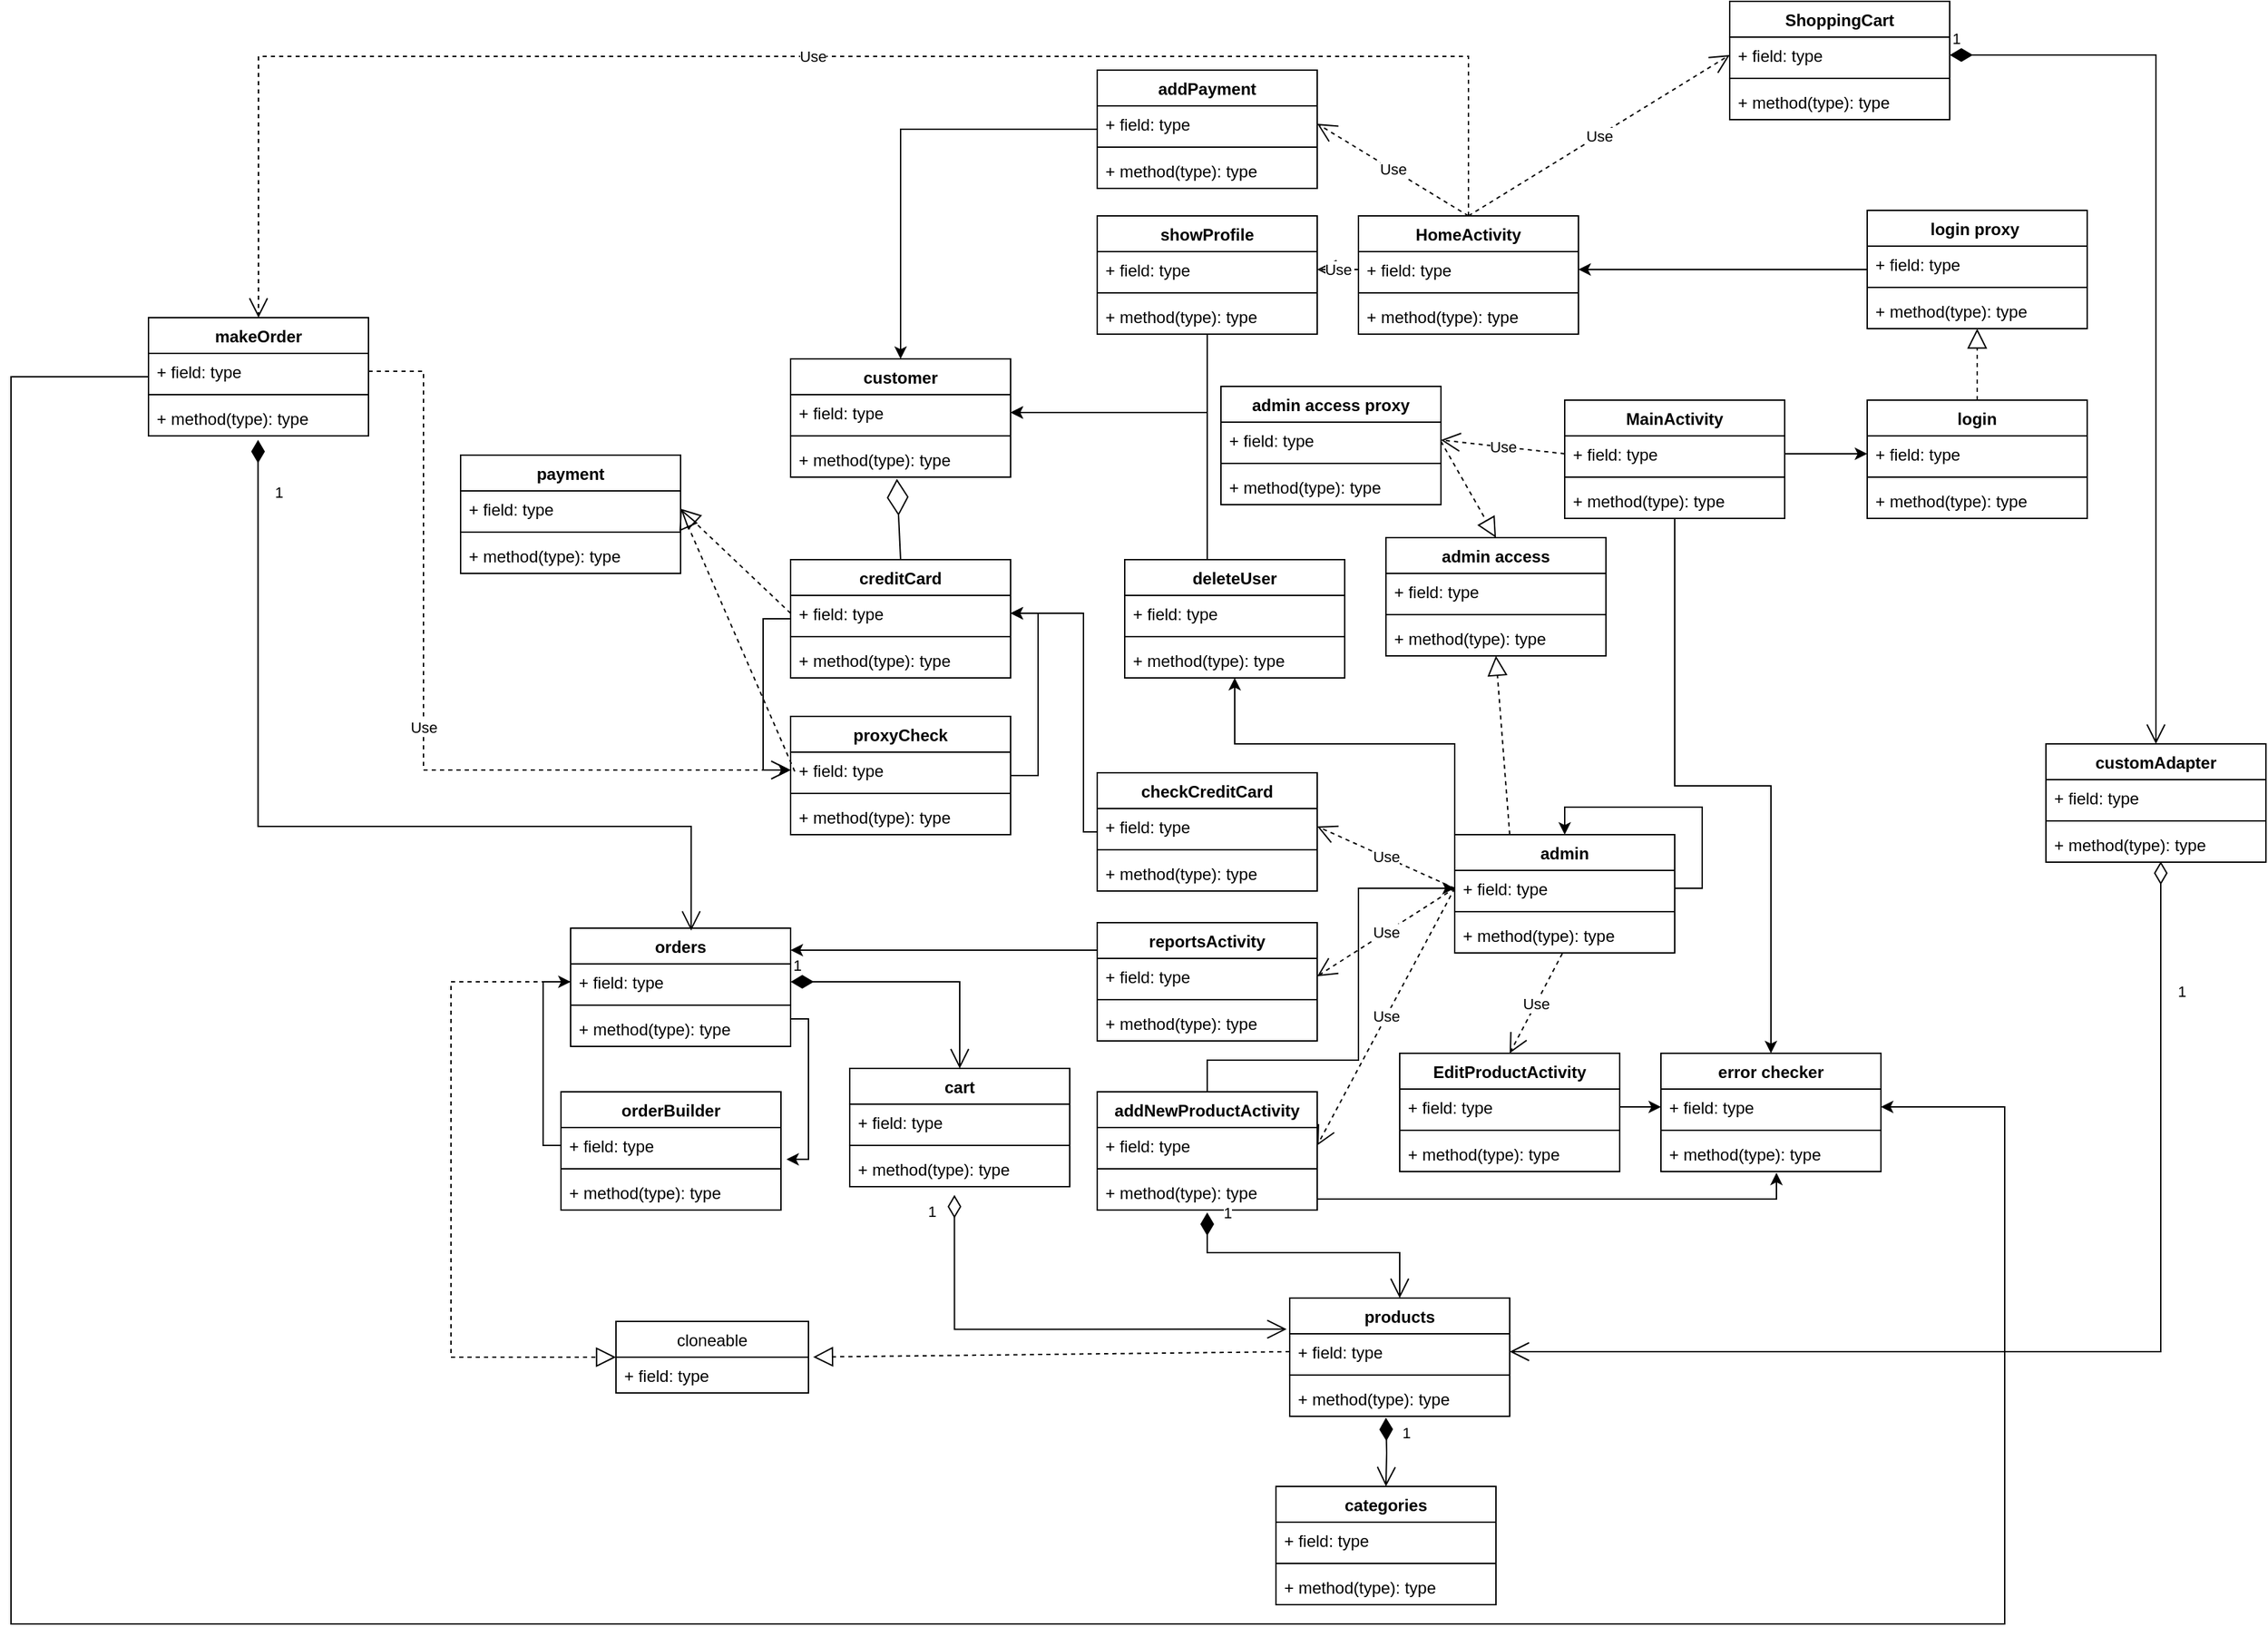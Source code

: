 <mxfile version="16.5.1" type="device"><diagram id="C5RBs43oDa-KdzZeNtuy" name="Page-1"><mxGraphModel dx="1497" dy="1588" grid="1" gridSize="10" guides="1" tooltips="1" connect="1" arrows="1" fold="1" page="1" pageScale="1" pageWidth="827" pageHeight="1169" math="0" shadow="0"><root><mxCell id="WIyWlLk6GJQsqaUBKTNV-0"/><mxCell id="WIyWlLk6GJQsqaUBKTNV-1" parent="WIyWlLk6GJQsqaUBKTNV-0"/><mxCell id="Jj-EscPb8y372BKNnxJL-28" style="edgeStyle=orthogonalEdgeStyle;rounded=0;orthogonalLoop=1;jettySize=auto;html=1;entryX=0.5;entryY=0;entryDx=0;entryDy=0;" edge="1" parent="WIyWlLk6GJQsqaUBKTNV-1" source="Jj-EscPb8y372BKNnxJL-0" target="Jj-EscPb8y372BKNnxJL-4"><mxGeometry relative="1" as="geometry"/></mxCell><mxCell id="Jj-EscPb8y372BKNnxJL-0" value="MainActivity" style="swimlane;fontStyle=1;align=center;verticalAlign=top;childLayout=stackLayout;horizontal=1;startSize=26;horizontalStack=0;resizeParent=1;resizeParentMax=0;resizeLast=0;collapsible=1;marginBottom=0;" vertex="1" parent="WIyWlLk6GJQsqaUBKTNV-1"><mxGeometry x="310" y="110" width="160" height="86" as="geometry"/></mxCell><mxCell id="Jj-EscPb8y372BKNnxJL-1" value="+ field: type" style="text;strokeColor=none;fillColor=none;align=left;verticalAlign=top;spacingLeft=4;spacingRight=4;overflow=hidden;rotatable=0;points=[[0,0.5],[1,0.5]];portConstraint=eastwest;" vertex="1" parent="Jj-EscPb8y372BKNnxJL-0"><mxGeometry y="26" width="160" height="26" as="geometry"/></mxCell><mxCell id="Jj-EscPb8y372BKNnxJL-2" value="" style="line;strokeWidth=1;fillColor=none;align=left;verticalAlign=middle;spacingTop=-1;spacingLeft=3;spacingRight=3;rotatable=0;labelPosition=right;points=[];portConstraint=eastwest;" vertex="1" parent="Jj-EscPb8y372BKNnxJL-0"><mxGeometry y="52" width="160" height="8" as="geometry"/></mxCell><mxCell id="Jj-EscPb8y372BKNnxJL-3" value="+ method(type): type" style="text;strokeColor=none;fillColor=none;align=left;verticalAlign=top;spacingLeft=4;spacingRight=4;overflow=hidden;rotatable=0;points=[[0,0.5],[1,0.5]];portConstraint=eastwest;" vertex="1" parent="Jj-EscPb8y372BKNnxJL-0"><mxGeometry y="60" width="160" height="26" as="geometry"/></mxCell><mxCell id="Jj-EscPb8y372BKNnxJL-4" value="error checker" style="swimlane;fontStyle=1;align=center;verticalAlign=top;childLayout=stackLayout;horizontal=1;startSize=26;horizontalStack=0;resizeParent=1;resizeParentMax=0;resizeLast=0;collapsible=1;marginBottom=0;" vertex="1" parent="WIyWlLk6GJQsqaUBKTNV-1"><mxGeometry x="380" y="585" width="160" height="86" as="geometry"/></mxCell><mxCell id="Jj-EscPb8y372BKNnxJL-5" value="+ field: type" style="text;strokeColor=none;fillColor=none;align=left;verticalAlign=top;spacingLeft=4;spacingRight=4;overflow=hidden;rotatable=0;points=[[0,0.5],[1,0.5]];portConstraint=eastwest;" vertex="1" parent="Jj-EscPb8y372BKNnxJL-4"><mxGeometry y="26" width="160" height="26" as="geometry"/></mxCell><mxCell id="Jj-EscPb8y372BKNnxJL-6" value="" style="line;strokeWidth=1;fillColor=none;align=left;verticalAlign=middle;spacingTop=-1;spacingLeft=3;spacingRight=3;rotatable=0;labelPosition=right;points=[];portConstraint=eastwest;" vertex="1" parent="Jj-EscPb8y372BKNnxJL-4"><mxGeometry y="52" width="160" height="8" as="geometry"/></mxCell><mxCell id="Jj-EscPb8y372BKNnxJL-7" value="+ method(type): type" style="text;strokeColor=none;fillColor=none;align=left;verticalAlign=top;spacingLeft=4;spacingRight=4;overflow=hidden;rotatable=0;points=[[0,0.5],[1,0.5]];portConstraint=eastwest;" vertex="1" parent="Jj-EscPb8y372BKNnxJL-4"><mxGeometry y="60" width="160" height="26" as="geometry"/></mxCell><mxCell id="Jj-EscPb8y372BKNnxJL-8" value="admin access" style="swimlane;fontStyle=1;align=center;verticalAlign=top;childLayout=stackLayout;horizontal=1;startSize=26;horizontalStack=0;resizeParent=1;resizeParentMax=0;resizeLast=0;collapsible=1;marginBottom=0;" vertex="1" parent="WIyWlLk6GJQsqaUBKTNV-1"><mxGeometry x="180" y="210" width="160" height="86" as="geometry"/></mxCell><mxCell id="Jj-EscPb8y372BKNnxJL-9" value="+ field: type" style="text;strokeColor=none;fillColor=none;align=left;verticalAlign=top;spacingLeft=4;spacingRight=4;overflow=hidden;rotatable=0;points=[[0,0.5],[1,0.5]];portConstraint=eastwest;" vertex="1" parent="Jj-EscPb8y372BKNnxJL-8"><mxGeometry y="26" width="160" height="26" as="geometry"/></mxCell><mxCell id="Jj-EscPb8y372BKNnxJL-10" value="" style="line;strokeWidth=1;fillColor=none;align=left;verticalAlign=middle;spacingTop=-1;spacingLeft=3;spacingRight=3;rotatable=0;labelPosition=right;points=[];portConstraint=eastwest;" vertex="1" parent="Jj-EscPb8y372BKNnxJL-8"><mxGeometry y="52" width="160" height="8" as="geometry"/></mxCell><mxCell id="Jj-EscPb8y372BKNnxJL-11" value="+ method(type): type" style="text;strokeColor=none;fillColor=none;align=left;verticalAlign=top;spacingLeft=4;spacingRight=4;overflow=hidden;rotatable=0;points=[[0,0.5],[1,0.5]];portConstraint=eastwest;" vertex="1" parent="Jj-EscPb8y372BKNnxJL-8"><mxGeometry y="60" width="160" height="26" as="geometry"/></mxCell><mxCell id="Jj-EscPb8y372BKNnxJL-120" style="edgeStyle=orthogonalEdgeStyle;rounded=0;orthogonalLoop=1;jettySize=auto;html=1;" edge="1" parent="WIyWlLk6GJQsqaUBKTNV-1" source="Jj-EscPb8y372BKNnxJL-12" target="Jj-EscPb8y372BKNnxJL-114"><mxGeometry relative="1" as="geometry"><Array as="points"><mxPoint x="230" y="360"/><mxPoint x="70" y="360"/></Array></mxGeometry></mxCell><mxCell id="Jj-EscPb8y372BKNnxJL-12" value="admin" style="swimlane;fontStyle=1;align=center;verticalAlign=top;childLayout=stackLayout;horizontal=1;startSize=26;horizontalStack=0;resizeParent=1;resizeParentMax=0;resizeLast=0;collapsible=1;marginBottom=0;" vertex="1" parent="WIyWlLk6GJQsqaUBKTNV-1"><mxGeometry x="230" y="426" width="160" height="86" as="geometry"/></mxCell><mxCell id="Jj-EscPb8y372BKNnxJL-201" style="edgeStyle=orthogonalEdgeStyle;rounded=0;orthogonalLoop=1;jettySize=auto;html=1;entryX=0.5;entryY=0;entryDx=0;entryDy=0;" edge="1" parent="Jj-EscPb8y372BKNnxJL-12" source="Jj-EscPb8y372BKNnxJL-13" target="Jj-EscPb8y372BKNnxJL-12"><mxGeometry relative="1" as="geometry"><Array as="points"><mxPoint x="180" y="39"/><mxPoint x="180" y="-20"/><mxPoint x="80" y="-20"/></Array></mxGeometry></mxCell><mxCell id="Jj-EscPb8y372BKNnxJL-13" value="+ field: type" style="text;strokeColor=none;fillColor=none;align=left;verticalAlign=top;spacingLeft=4;spacingRight=4;overflow=hidden;rotatable=0;points=[[0,0.5],[1,0.5]];portConstraint=eastwest;" vertex="1" parent="Jj-EscPb8y372BKNnxJL-12"><mxGeometry y="26" width="160" height="26" as="geometry"/></mxCell><mxCell id="Jj-EscPb8y372BKNnxJL-14" value="" style="line;strokeWidth=1;fillColor=none;align=left;verticalAlign=middle;spacingTop=-1;spacingLeft=3;spacingRight=3;rotatable=0;labelPosition=right;points=[];portConstraint=eastwest;" vertex="1" parent="Jj-EscPb8y372BKNnxJL-12"><mxGeometry y="52" width="160" height="8" as="geometry"/></mxCell><mxCell id="Jj-EscPb8y372BKNnxJL-15" value="+ method(type): type" style="text;strokeColor=none;fillColor=none;align=left;verticalAlign=top;spacingLeft=4;spacingRight=4;overflow=hidden;rotatable=0;points=[[0,0.5],[1,0.5]];portConstraint=eastwest;" vertex="1" parent="Jj-EscPb8y372BKNnxJL-12"><mxGeometry y="60" width="160" height="26" as="geometry"/></mxCell><mxCell id="Jj-EscPb8y372BKNnxJL-16" value="admin access proxy" style="swimlane;fontStyle=1;align=center;verticalAlign=top;childLayout=stackLayout;horizontal=1;startSize=26;horizontalStack=0;resizeParent=1;resizeParentMax=0;resizeLast=0;collapsible=1;marginBottom=0;" vertex="1" parent="WIyWlLk6GJQsqaUBKTNV-1"><mxGeometry x="60" y="100" width="160" height="86" as="geometry"/></mxCell><mxCell id="Jj-EscPb8y372BKNnxJL-17" value="+ field: type" style="text;strokeColor=none;fillColor=none;align=left;verticalAlign=top;spacingLeft=4;spacingRight=4;overflow=hidden;rotatable=0;points=[[0,0.5],[1,0.5]];portConstraint=eastwest;" vertex="1" parent="Jj-EscPb8y372BKNnxJL-16"><mxGeometry y="26" width="160" height="26" as="geometry"/></mxCell><mxCell id="Jj-EscPb8y372BKNnxJL-18" value="" style="line;strokeWidth=1;fillColor=none;align=left;verticalAlign=middle;spacingTop=-1;spacingLeft=3;spacingRight=3;rotatable=0;labelPosition=right;points=[];portConstraint=eastwest;" vertex="1" parent="Jj-EscPb8y372BKNnxJL-16"><mxGeometry y="52" width="160" height="8" as="geometry"/></mxCell><mxCell id="Jj-EscPb8y372BKNnxJL-19" value="+ method(type): type" style="text;strokeColor=none;fillColor=none;align=left;verticalAlign=top;spacingLeft=4;spacingRight=4;overflow=hidden;rotatable=0;points=[[0,0.5],[1,0.5]];portConstraint=eastwest;" vertex="1" parent="Jj-EscPb8y372BKNnxJL-16"><mxGeometry y="60" width="160" height="26" as="geometry"/></mxCell><mxCell id="Jj-EscPb8y372BKNnxJL-244" style="edgeStyle=orthogonalEdgeStyle;rounded=0;orthogonalLoop=1;jettySize=auto;html=1;" edge="1" parent="WIyWlLk6GJQsqaUBKTNV-1" source="Jj-EscPb8y372BKNnxJL-20" target="Jj-EscPb8y372BKNnxJL-124"><mxGeometry relative="1" as="geometry"/></mxCell><mxCell id="Jj-EscPb8y372BKNnxJL-20" value="login proxy " style="swimlane;fontStyle=1;align=center;verticalAlign=top;childLayout=stackLayout;horizontal=1;startSize=26;horizontalStack=0;resizeParent=1;resizeParentMax=0;resizeLast=0;collapsible=1;marginBottom=0;" vertex="1" parent="WIyWlLk6GJQsqaUBKTNV-1"><mxGeometry x="530" y="-28" width="160" height="86" as="geometry"/></mxCell><mxCell id="Jj-EscPb8y372BKNnxJL-21" value="+ field: type" style="text;strokeColor=none;fillColor=none;align=left;verticalAlign=top;spacingLeft=4;spacingRight=4;overflow=hidden;rotatable=0;points=[[0,0.5],[1,0.5]];portConstraint=eastwest;" vertex="1" parent="Jj-EscPb8y372BKNnxJL-20"><mxGeometry y="26" width="160" height="26" as="geometry"/></mxCell><mxCell id="Jj-EscPb8y372BKNnxJL-22" value="" style="line;strokeWidth=1;fillColor=none;align=left;verticalAlign=middle;spacingTop=-1;spacingLeft=3;spacingRight=3;rotatable=0;labelPosition=right;points=[];portConstraint=eastwest;" vertex="1" parent="Jj-EscPb8y372BKNnxJL-20"><mxGeometry y="52" width="160" height="8" as="geometry"/></mxCell><mxCell id="Jj-EscPb8y372BKNnxJL-23" value="+ method(type): type" style="text;strokeColor=none;fillColor=none;align=left;verticalAlign=top;spacingLeft=4;spacingRight=4;overflow=hidden;rotatable=0;points=[[0,0.5],[1,0.5]];portConstraint=eastwest;" vertex="1" parent="Jj-EscPb8y372BKNnxJL-20"><mxGeometry y="60" width="160" height="26" as="geometry"/></mxCell><mxCell id="Jj-EscPb8y372BKNnxJL-24" value="login" style="swimlane;fontStyle=1;align=center;verticalAlign=top;childLayout=stackLayout;horizontal=1;startSize=26;horizontalStack=0;resizeParent=1;resizeParentMax=0;resizeLast=0;collapsible=1;marginBottom=0;" vertex="1" parent="WIyWlLk6GJQsqaUBKTNV-1"><mxGeometry x="530" y="110" width="160" height="86" as="geometry"/></mxCell><mxCell id="Jj-EscPb8y372BKNnxJL-25" value="+ field: type" style="text;strokeColor=none;fillColor=none;align=left;verticalAlign=top;spacingLeft=4;spacingRight=4;overflow=hidden;rotatable=0;points=[[0,0.5],[1,0.5]];portConstraint=eastwest;" vertex="1" parent="Jj-EscPb8y372BKNnxJL-24"><mxGeometry y="26" width="160" height="26" as="geometry"/></mxCell><mxCell id="Jj-EscPb8y372BKNnxJL-26" value="" style="line;strokeWidth=1;fillColor=none;align=left;verticalAlign=middle;spacingTop=-1;spacingLeft=3;spacingRight=3;rotatable=0;labelPosition=right;points=[];portConstraint=eastwest;" vertex="1" parent="Jj-EscPb8y372BKNnxJL-24"><mxGeometry y="52" width="160" height="8" as="geometry"/></mxCell><mxCell id="Jj-EscPb8y372BKNnxJL-27" value="+ method(type): type" style="text;strokeColor=none;fillColor=none;align=left;verticalAlign=top;spacingLeft=4;spacingRight=4;overflow=hidden;rotatable=0;points=[[0,0.5],[1,0.5]];portConstraint=eastwest;" vertex="1" parent="Jj-EscPb8y372BKNnxJL-24"><mxGeometry y="60" width="160" height="26" as="geometry"/></mxCell><mxCell id="Jj-EscPb8y372BKNnxJL-77" style="edgeStyle=orthogonalEdgeStyle;rounded=0;orthogonalLoop=1;jettySize=auto;html=1;entryX=0;entryY=0.5;entryDx=0;entryDy=0;" edge="1" parent="WIyWlLk6GJQsqaUBKTNV-1" source="Jj-EscPb8y372BKNnxJL-37" target="Jj-EscPb8y372BKNnxJL-13"><mxGeometry relative="1" as="geometry"><Array as="points"><mxPoint x="50" y="590"/><mxPoint x="160" y="590"/><mxPoint x="160" y="465"/></Array></mxGeometry></mxCell><mxCell id="Jj-EscPb8y372BKNnxJL-96" style="edgeStyle=orthogonalEdgeStyle;rounded=0;orthogonalLoop=1;jettySize=auto;html=1;entryX=0.525;entryY=1.032;entryDx=0;entryDy=0;entryPerimeter=0;" edge="1" parent="WIyWlLk6GJQsqaUBKTNV-1" source="Jj-EscPb8y372BKNnxJL-37" target="Jj-EscPb8y372BKNnxJL-7"><mxGeometry relative="1" as="geometry"><Array as="points"><mxPoint x="50" y="691"/><mxPoint x="464" y="691"/></Array></mxGeometry></mxCell><mxCell id="Jj-EscPb8y372BKNnxJL-37" value="addNewProductActivity" style="swimlane;fontStyle=1;align=center;verticalAlign=top;childLayout=stackLayout;horizontal=1;startSize=26;horizontalStack=0;resizeParent=1;resizeParentMax=0;resizeLast=0;collapsible=1;marginBottom=0;" vertex="1" parent="WIyWlLk6GJQsqaUBKTNV-1"><mxGeometry x="-30" y="613" width="160" height="86" as="geometry"/></mxCell><mxCell id="Jj-EscPb8y372BKNnxJL-38" value="+ field: type" style="text;strokeColor=none;fillColor=none;align=left;verticalAlign=top;spacingLeft=4;spacingRight=4;overflow=hidden;rotatable=0;points=[[0,0.5],[1,0.5]];portConstraint=eastwest;" vertex="1" parent="Jj-EscPb8y372BKNnxJL-37"><mxGeometry y="26" width="160" height="26" as="geometry"/></mxCell><mxCell id="Jj-EscPb8y372BKNnxJL-39" value="" style="line;strokeWidth=1;fillColor=none;align=left;verticalAlign=middle;spacingTop=-1;spacingLeft=3;spacingRight=3;rotatable=0;labelPosition=right;points=[];portConstraint=eastwest;" vertex="1" parent="Jj-EscPb8y372BKNnxJL-37"><mxGeometry y="52" width="160" height="8" as="geometry"/></mxCell><mxCell id="Jj-EscPb8y372BKNnxJL-40" value="+ method(type): type" style="text;strokeColor=none;fillColor=none;align=left;verticalAlign=top;spacingLeft=4;spacingRight=4;overflow=hidden;rotatable=0;points=[[0,0.5],[1,0.5]];portConstraint=eastwest;" vertex="1" parent="Jj-EscPb8y372BKNnxJL-37"><mxGeometry y="60" width="160" height="26" as="geometry"/></mxCell><mxCell id="Jj-EscPb8y372BKNnxJL-43" value="products" style="swimlane;fontStyle=1;align=center;verticalAlign=top;childLayout=stackLayout;horizontal=1;startSize=26;horizontalStack=0;resizeParent=1;resizeParentMax=0;resizeLast=0;collapsible=1;marginBottom=0;" vertex="1" parent="WIyWlLk6GJQsqaUBKTNV-1"><mxGeometry x="110" y="763" width="160" height="86" as="geometry"/></mxCell><mxCell id="Jj-EscPb8y372BKNnxJL-44" value="+ field: type" style="text;strokeColor=none;fillColor=none;align=left;verticalAlign=top;spacingLeft=4;spacingRight=4;overflow=hidden;rotatable=0;points=[[0,0.5],[1,0.5]];portConstraint=eastwest;" vertex="1" parent="Jj-EscPb8y372BKNnxJL-43"><mxGeometry y="26" width="160" height="26" as="geometry"/></mxCell><mxCell id="Jj-EscPb8y372BKNnxJL-45" value="" style="line;strokeWidth=1;fillColor=none;align=left;verticalAlign=middle;spacingTop=-1;spacingLeft=3;spacingRight=3;rotatable=0;labelPosition=right;points=[];portConstraint=eastwest;" vertex="1" parent="Jj-EscPb8y372BKNnxJL-43"><mxGeometry y="52" width="160" height="8" as="geometry"/></mxCell><mxCell id="Jj-EscPb8y372BKNnxJL-46" value="+ method(type): type" style="text;strokeColor=none;fillColor=none;align=left;verticalAlign=top;spacingLeft=4;spacingRight=4;overflow=hidden;rotatable=0;points=[[0,0.5],[1,0.5]];portConstraint=eastwest;" vertex="1" parent="Jj-EscPb8y372BKNnxJL-43"><mxGeometry y="60" width="160" height="26" as="geometry"/></mxCell><mxCell id="Jj-EscPb8y372BKNnxJL-55" value="cloneable" style="swimlane;fontStyle=0;childLayout=stackLayout;horizontal=1;startSize=26;fillColor=none;horizontalStack=0;resizeParent=1;resizeParentMax=0;resizeLast=0;collapsible=1;marginBottom=0;" vertex="1" parent="WIyWlLk6GJQsqaUBKTNV-1"><mxGeometry x="-380" y="780" width="140" height="52" as="geometry"/></mxCell><mxCell id="Jj-EscPb8y372BKNnxJL-56" value="+ field: type" style="text;strokeColor=none;fillColor=none;align=left;verticalAlign=top;spacingLeft=4;spacingRight=4;overflow=hidden;rotatable=0;points=[[0,0.5],[1,0.5]];portConstraint=eastwest;" vertex="1" parent="Jj-EscPb8y372BKNnxJL-55"><mxGeometry y="26" width="140" height="26" as="geometry"/></mxCell><mxCell id="Jj-EscPb8y372BKNnxJL-63" value="EditProductActivity" style="swimlane;fontStyle=1;align=center;verticalAlign=top;childLayout=stackLayout;horizontal=1;startSize=26;horizontalStack=0;resizeParent=1;resizeParentMax=0;resizeLast=0;collapsible=1;marginBottom=0;" vertex="1" parent="WIyWlLk6GJQsqaUBKTNV-1"><mxGeometry x="190" y="585" width="160" height="86" as="geometry"/></mxCell><mxCell id="Jj-EscPb8y372BKNnxJL-64" value="+ field: type" style="text;strokeColor=none;fillColor=none;align=left;verticalAlign=top;spacingLeft=4;spacingRight=4;overflow=hidden;rotatable=0;points=[[0,0.5],[1,0.5]];portConstraint=eastwest;" vertex="1" parent="Jj-EscPb8y372BKNnxJL-63"><mxGeometry y="26" width="160" height="26" as="geometry"/></mxCell><mxCell id="Jj-EscPb8y372BKNnxJL-65" value="" style="line;strokeWidth=1;fillColor=none;align=left;verticalAlign=middle;spacingTop=-1;spacingLeft=3;spacingRight=3;rotatable=0;labelPosition=right;points=[];portConstraint=eastwest;" vertex="1" parent="Jj-EscPb8y372BKNnxJL-63"><mxGeometry y="52" width="160" height="8" as="geometry"/></mxCell><mxCell id="Jj-EscPb8y372BKNnxJL-66" value="+ method(type): type" style="text;strokeColor=none;fillColor=none;align=left;verticalAlign=top;spacingLeft=4;spacingRight=4;overflow=hidden;rotatable=0;points=[[0,0.5],[1,0.5]];portConstraint=eastwest;" vertex="1" parent="Jj-EscPb8y372BKNnxJL-63"><mxGeometry y="60" width="160" height="26" as="geometry"/></mxCell><mxCell id="Jj-EscPb8y372BKNnxJL-71" style="edgeStyle=orthogonalEdgeStyle;rounded=0;orthogonalLoop=1;jettySize=auto;html=1;entryX=0;entryY=0.5;entryDx=0;entryDy=0;" edge="1" parent="WIyWlLk6GJQsqaUBKTNV-1" source="Jj-EscPb8y372BKNnxJL-64" target="Jj-EscPb8y372BKNnxJL-5"><mxGeometry relative="1" as="geometry"/></mxCell><mxCell id="Jj-EscPb8y372BKNnxJL-88" style="edgeStyle=orthogonalEdgeStyle;rounded=0;orthogonalLoop=1;jettySize=auto;html=1;entryX=1.025;entryY=0.887;entryDx=0;entryDy=0;entryPerimeter=0;" edge="1" parent="WIyWlLk6GJQsqaUBKTNV-1" source="Jj-EscPb8y372BKNnxJL-79" target="Jj-EscPb8y372BKNnxJL-84"><mxGeometry relative="1" as="geometry"><Array as="points"><mxPoint x="-240" y="560"/><mxPoint x="-240" y="662"/></Array></mxGeometry></mxCell><mxCell id="Jj-EscPb8y372BKNnxJL-79" value="orders" style="swimlane;fontStyle=1;align=center;verticalAlign=top;childLayout=stackLayout;horizontal=1;startSize=26;horizontalStack=0;resizeParent=1;resizeParentMax=0;resizeLast=0;collapsible=1;marginBottom=0;" vertex="1" parent="WIyWlLk6GJQsqaUBKTNV-1"><mxGeometry x="-413" y="494" width="160" height="86" as="geometry"/></mxCell><mxCell id="Jj-EscPb8y372BKNnxJL-80" value="+ field: type" style="text;strokeColor=none;fillColor=none;align=left;verticalAlign=top;spacingLeft=4;spacingRight=4;overflow=hidden;rotatable=0;points=[[0,0.5],[1,0.5]];portConstraint=eastwest;" vertex="1" parent="Jj-EscPb8y372BKNnxJL-79"><mxGeometry y="26" width="160" height="26" as="geometry"/></mxCell><mxCell id="Jj-EscPb8y372BKNnxJL-81" value="" style="line;strokeWidth=1;fillColor=none;align=left;verticalAlign=middle;spacingTop=-1;spacingLeft=3;spacingRight=3;rotatable=0;labelPosition=right;points=[];portConstraint=eastwest;" vertex="1" parent="Jj-EscPb8y372BKNnxJL-79"><mxGeometry y="52" width="160" height="8" as="geometry"/></mxCell><mxCell id="Jj-EscPb8y372BKNnxJL-82" value="+ method(type): type" style="text;strokeColor=none;fillColor=none;align=left;verticalAlign=top;spacingLeft=4;spacingRight=4;overflow=hidden;rotatable=0;points=[[0,0.5],[1,0.5]];portConstraint=eastwest;" vertex="1" parent="Jj-EscPb8y372BKNnxJL-79"><mxGeometry y="60" width="160" height="26" as="geometry"/></mxCell><mxCell id="Jj-EscPb8y372BKNnxJL-83" value="orderBuilder" style="swimlane;fontStyle=1;align=center;verticalAlign=top;childLayout=stackLayout;horizontal=1;startSize=26;horizontalStack=0;resizeParent=1;resizeParentMax=0;resizeLast=0;collapsible=1;marginBottom=0;" vertex="1" parent="WIyWlLk6GJQsqaUBKTNV-1"><mxGeometry x="-420" y="613" width="160" height="86" as="geometry"/></mxCell><mxCell id="Jj-EscPb8y372BKNnxJL-84" value="+ field: type" style="text;strokeColor=none;fillColor=none;align=left;verticalAlign=top;spacingLeft=4;spacingRight=4;overflow=hidden;rotatable=0;points=[[0,0.5],[1,0.5]];portConstraint=eastwest;" vertex="1" parent="Jj-EscPb8y372BKNnxJL-83"><mxGeometry y="26" width="160" height="26" as="geometry"/></mxCell><mxCell id="Jj-EscPb8y372BKNnxJL-85" value="" style="line;strokeWidth=1;fillColor=none;align=left;verticalAlign=middle;spacingTop=-1;spacingLeft=3;spacingRight=3;rotatable=0;labelPosition=right;points=[];portConstraint=eastwest;" vertex="1" parent="Jj-EscPb8y372BKNnxJL-83"><mxGeometry y="52" width="160" height="8" as="geometry"/></mxCell><mxCell id="Jj-EscPb8y372BKNnxJL-86" value="+ method(type): type" style="text;strokeColor=none;fillColor=none;align=left;verticalAlign=top;spacingLeft=4;spacingRight=4;overflow=hidden;rotatable=0;points=[[0,0.5],[1,0.5]];portConstraint=eastwest;" vertex="1" parent="Jj-EscPb8y372BKNnxJL-83"><mxGeometry y="60" width="160" height="26" as="geometry"/></mxCell><mxCell id="Jj-EscPb8y372BKNnxJL-87" style="edgeStyle=orthogonalEdgeStyle;rounded=0;orthogonalLoop=1;jettySize=auto;html=1;" edge="1" parent="WIyWlLk6GJQsqaUBKTNV-1" source="Jj-EscPb8y372BKNnxJL-84" target="Jj-EscPb8y372BKNnxJL-80"><mxGeometry relative="1" as="geometry"><Array as="points"><mxPoint x="-433" y="652"/><mxPoint x="-433" y="533"/></Array></mxGeometry></mxCell><mxCell id="Jj-EscPb8y372BKNnxJL-95" style="edgeStyle=orthogonalEdgeStyle;rounded=0;orthogonalLoop=1;jettySize=auto;html=1;" edge="1" parent="WIyWlLk6GJQsqaUBKTNV-1" source="Jj-EscPb8y372BKNnxJL-90"><mxGeometry relative="1" as="geometry"><mxPoint x="-253" y="510" as="targetPoint"/><Array as="points"><mxPoint x="-253" y="510"/></Array></mxGeometry></mxCell><mxCell id="Jj-EscPb8y372BKNnxJL-90" value="reportsActivity" style="swimlane;fontStyle=1;align=center;verticalAlign=top;childLayout=stackLayout;horizontal=1;startSize=26;horizontalStack=0;resizeParent=1;resizeParentMax=0;resizeLast=0;collapsible=1;marginBottom=0;" vertex="1" parent="WIyWlLk6GJQsqaUBKTNV-1"><mxGeometry x="-30" y="490" width="160" height="86" as="geometry"/></mxCell><mxCell id="Jj-EscPb8y372BKNnxJL-91" value="+ field: type" style="text;strokeColor=none;fillColor=none;align=left;verticalAlign=top;spacingLeft=4;spacingRight=4;overflow=hidden;rotatable=0;points=[[0,0.5],[1,0.5]];portConstraint=eastwest;" vertex="1" parent="Jj-EscPb8y372BKNnxJL-90"><mxGeometry y="26" width="160" height="26" as="geometry"/></mxCell><mxCell id="Jj-EscPb8y372BKNnxJL-92" value="" style="line;strokeWidth=1;fillColor=none;align=left;verticalAlign=middle;spacingTop=-1;spacingLeft=3;spacingRight=3;rotatable=0;labelPosition=right;points=[];portConstraint=eastwest;" vertex="1" parent="Jj-EscPb8y372BKNnxJL-90"><mxGeometry y="52" width="160" height="8" as="geometry"/></mxCell><mxCell id="Jj-EscPb8y372BKNnxJL-93" value="+ method(type): type" style="text;strokeColor=none;fillColor=none;align=left;verticalAlign=top;spacingLeft=4;spacingRight=4;overflow=hidden;rotatable=0;points=[[0,0.5],[1,0.5]];portConstraint=eastwest;" vertex="1" parent="Jj-EscPb8y372BKNnxJL-90"><mxGeometry y="60" width="160" height="26" as="geometry"/></mxCell><mxCell id="Jj-EscPb8y372BKNnxJL-98" value="cart" style="swimlane;fontStyle=1;align=center;verticalAlign=top;childLayout=stackLayout;horizontal=1;startSize=26;horizontalStack=0;resizeParent=1;resizeParentMax=0;resizeLast=0;collapsible=1;marginBottom=0;" vertex="1" parent="WIyWlLk6GJQsqaUBKTNV-1"><mxGeometry x="-210" y="596" width="160" height="86" as="geometry"/></mxCell><mxCell id="Jj-EscPb8y372BKNnxJL-99" value="+ field: type" style="text;strokeColor=none;fillColor=none;align=left;verticalAlign=top;spacingLeft=4;spacingRight=4;overflow=hidden;rotatable=0;points=[[0,0.5],[1,0.5]];portConstraint=eastwest;" vertex="1" parent="Jj-EscPb8y372BKNnxJL-98"><mxGeometry y="26" width="160" height="26" as="geometry"/></mxCell><mxCell id="Jj-EscPb8y372BKNnxJL-100" value="" style="line;strokeWidth=1;fillColor=none;align=left;verticalAlign=middle;spacingTop=-1;spacingLeft=3;spacingRight=3;rotatable=0;labelPosition=right;points=[];portConstraint=eastwest;" vertex="1" parent="Jj-EscPb8y372BKNnxJL-98"><mxGeometry y="52" width="160" height="8" as="geometry"/></mxCell><mxCell id="Jj-EscPb8y372BKNnxJL-101" value="+ method(type): type" style="text;strokeColor=none;fillColor=none;align=left;verticalAlign=top;spacingLeft=4;spacingRight=4;overflow=hidden;rotatable=0;points=[[0,0.5],[1,0.5]];portConstraint=eastwest;" vertex="1" parent="Jj-EscPb8y372BKNnxJL-98"><mxGeometry y="60" width="160" height="26" as="geometry"/></mxCell><mxCell id="Jj-EscPb8y372BKNnxJL-149" style="edgeStyle=orthogonalEdgeStyle;rounded=0;orthogonalLoop=1;jettySize=auto;html=1;entryX=1;entryY=0.5;entryDx=0;entryDy=0;" edge="1" parent="WIyWlLk6GJQsqaUBKTNV-1" source="Jj-EscPb8y372BKNnxJL-114" target="Jj-EscPb8y372BKNnxJL-144"><mxGeometry relative="1" as="geometry"><Array as="points"><mxPoint x="50" y="119"/></Array></mxGeometry></mxCell><mxCell id="Jj-EscPb8y372BKNnxJL-114" value="deleteUser" style="swimlane;fontStyle=1;align=center;verticalAlign=top;childLayout=stackLayout;horizontal=1;startSize=26;horizontalStack=0;resizeParent=1;resizeParentMax=0;resizeLast=0;collapsible=1;marginBottom=0;" vertex="1" parent="WIyWlLk6GJQsqaUBKTNV-1"><mxGeometry x="-10" y="226" width="160" height="86" as="geometry"/></mxCell><mxCell id="Jj-EscPb8y372BKNnxJL-115" value="+ field: type" style="text;strokeColor=none;fillColor=none;align=left;verticalAlign=top;spacingLeft=4;spacingRight=4;overflow=hidden;rotatable=0;points=[[0,0.5],[1,0.5]];portConstraint=eastwest;" vertex="1" parent="Jj-EscPb8y372BKNnxJL-114"><mxGeometry y="26" width="160" height="26" as="geometry"/></mxCell><mxCell id="Jj-EscPb8y372BKNnxJL-116" value="" style="line;strokeWidth=1;fillColor=none;align=left;verticalAlign=middle;spacingTop=-1;spacingLeft=3;spacingRight=3;rotatable=0;labelPosition=right;points=[];portConstraint=eastwest;" vertex="1" parent="Jj-EscPb8y372BKNnxJL-114"><mxGeometry y="52" width="160" height="8" as="geometry"/></mxCell><mxCell id="Jj-EscPb8y372BKNnxJL-117" value="+ method(type): type" style="text;strokeColor=none;fillColor=none;align=left;verticalAlign=top;spacingLeft=4;spacingRight=4;overflow=hidden;rotatable=0;points=[[0,0.5],[1,0.5]];portConstraint=eastwest;" vertex="1" parent="Jj-EscPb8y372BKNnxJL-114"><mxGeometry y="60" width="160" height="26" as="geometry"/></mxCell><mxCell id="Jj-EscPb8y372BKNnxJL-123" value="HomeActivity" style="swimlane;fontStyle=1;align=center;verticalAlign=top;childLayout=stackLayout;horizontal=1;startSize=26;horizontalStack=0;resizeParent=1;resizeParentMax=0;resizeLast=0;collapsible=1;marginBottom=0;" vertex="1" parent="WIyWlLk6GJQsqaUBKTNV-1"><mxGeometry x="160" y="-24" width="160" height="86" as="geometry"/></mxCell><mxCell id="Jj-EscPb8y372BKNnxJL-124" value="+ field: type" style="text;strokeColor=none;fillColor=none;align=left;verticalAlign=top;spacingLeft=4;spacingRight=4;overflow=hidden;rotatable=0;points=[[0,0.5],[1,0.5]];portConstraint=eastwest;" vertex="1" parent="Jj-EscPb8y372BKNnxJL-123"><mxGeometry y="26" width="160" height="26" as="geometry"/></mxCell><mxCell id="Jj-EscPb8y372BKNnxJL-125" value="" style="line;strokeWidth=1;fillColor=none;align=left;verticalAlign=middle;spacingTop=-1;spacingLeft=3;spacingRight=3;rotatable=0;labelPosition=right;points=[];portConstraint=eastwest;" vertex="1" parent="Jj-EscPb8y372BKNnxJL-123"><mxGeometry y="52" width="160" height="8" as="geometry"/></mxCell><mxCell id="Jj-EscPb8y372BKNnxJL-126" value="+ method(type): type" style="text;strokeColor=none;fillColor=none;align=left;verticalAlign=top;spacingLeft=4;spacingRight=4;overflow=hidden;rotatable=0;points=[[0,0.5],[1,0.5]];portConstraint=eastwest;" vertex="1" parent="Jj-EscPb8y372BKNnxJL-123"><mxGeometry y="60" width="160" height="26" as="geometry"/></mxCell><mxCell id="Jj-EscPb8y372BKNnxJL-147" style="edgeStyle=orthogonalEdgeStyle;rounded=0;orthogonalLoop=1;jettySize=auto;html=1;" edge="1" parent="WIyWlLk6GJQsqaUBKTNV-1" source="Jj-EscPb8y372BKNnxJL-132" target="Jj-EscPb8y372BKNnxJL-143"><mxGeometry relative="1" as="geometry"/></mxCell><mxCell id="Jj-EscPb8y372BKNnxJL-132" value="addPayment" style="swimlane;fontStyle=1;align=center;verticalAlign=top;childLayout=stackLayout;horizontal=1;startSize=26;horizontalStack=0;resizeParent=1;resizeParentMax=0;resizeLast=0;collapsible=1;marginBottom=0;" vertex="1" parent="WIyWlLk6GJQsqaUBKTNV-1"><mxGeometry x="-30" y="-130" width="160" height="86" as="geometry"/></mxCell><mxCell id="Jj-EscPb8y372BKNnxJL-133" value="+ field: type" style="text;strokeColor=none;fillColor=none;align=left;verticalAlign=top;spacingLeft=4;spacingRight=4;overflow=hidden;rotatable=0;points=[[0,0.5],[1,0.5]];portConstraint=eastwest;" vertex="1" parent="Jj-EscPb8y372BKNnxJL-132"><mxGeometry y="26" width="160" height="26" as="geometry"/></mxCell><mxCell id="Jj-EscPb8y372BKNnxJL-134" value="" style="line;strokeWidth=1;fillColor=none;align=left;verticalAlign=middle;spacingTop=-1;spacingLeft=3;spacingRight=3;rotatable=0;labelPosition=right;points=[];portConstraint=eastwest;" vertex="1" parent="Jj-EscPb8y372BKNnxJL-132"><mxGeometry y="52" width="160" height="8" as="geometry"/></mxCell><mxCell id="Jj-EscPb8y372BKNnxJL-135" value="+ method(type): type" style="text;strokeColor=none;fillColor=none;align=left;verticalAlign=top;spacingLeft=4;spacingRight=4;overflow=hidden;rotatable=0;points=[[0,0.5],[1,0.5]];portConstraint=eastwest;" vertex="1" parent="Jj-EscPb8y372BKNnxJL-132"><mxGeometry y="60" width="160" height="26" as="geometry"/></mxCell><mxCell id="Jj-EscPb8y372BKNnxJL-148" style="edgeStyle=orthogonalEdgeStyle;rounded=0;orthogonalLoop=1;jettySize=auto;html=1;" edge="1" parent="WIyWlLk6GJQsqaUBKTNV-1" source="Jj-EscPb8y372BKNnxJL-136" target="Jj-EscPb8y372BKNnxJL-144"><mxGeometry relative="1" as="geometry"/></mxCell><mxCell id="Jj-EscPb8y372BKNnxJL-136" value="showProfile" style="swimlane;fontStyle=1;align=center;verticalAlign=top;childLayout=stackLayout;horizontal=1;startSize=26;horizontalStack=0;resizeParent=1;resizeParentMax=0;resizeLast=0;collapsible=1;marginBottom=0;" vertex="1" parent="WIyWlLk6GJQsqaUBKTNV-1"><mxGeometry x="-30" y="-24" width="160" height="86" as="geometry"/></mxCell><mxCell id="Jj-EscPb8y372BKNnxJL-137" value="+ field: type" style="text;strokeColor=none;fillColor=none;align=left;verticalAlign=top;spacingLeft=4;spacingRight=4;overflow=hidden;rotatable=0;points=[[0,0.5],[1,0.5]];portConstraint=eastwest;" vertex="1" parent="Jj-EscPb8y372BKNnxJL-136"><mxGeometry y="26" width="160" height="26" as="geometry"/></mxCell><mxCell id="Jj-EscPb8y372BKNnxJL-138" value="" style="line;strokeWidth=1;fillColor=none;align=left;verticalAlign=middle;spacingTop=-1;spacingLeft=3;spacingRight=3;rotatable=0;labelPosition=right;points=[];portConstraint=eastwest;" vertex="1" parent="Jj-EscPb8y372BKNnxJL-136"><mxGeometry y="52" width="160" height="8" as="geometry"/></mxCell><mxCell id="Jj-EscPb8y372BKNnxJL-139" value="+ method(type): type" style="text;strokeColor=none;fillColor=none;align=left;verticalAlign=top;spacingLeft=4;spacingRight=4;overflow=hidden;rotatable=0;points=[[0,0.5],[1,0.5]];portConstraint=eastwest;" vertex="1" parent="Jj-EscPb8y372BKNnxJL-136"><mxGeometry y="60" width="160" height="26" as="geometry"/></mxCell><mxCell id="Jj-EscPb8y372BKNnxJL-143" value="customer" style="swimlane;fontStyle=1;align=center;verticalAlign=top;childLayout=stackLayout;horizontal=1;startSize=26;horizontalStack=0;resizeParent=1;resizeParentMax=0;resizeLast=0;collapsible=1;marginBottom=0;" vertex="1" parent="WIyWlLk6GJQsqaUBKTNV-1"><mxGeometry x="-253" y="80" width="160" height="86" as="geometry"/></mxCell><mxCell id="Jj-EscPb8y372BKNnxJL-144" value="+ field: type" style="text;strokeColor=none;fillColor=none;align=left;verticalAlign=top;spacingLeft=4;spacingRight=4;overflow=hidden;rotatable=0;points=[[0,0.5],[1,0.5]];portConstraint=eastwest;" vertex="1" parent="Jj-EscPb8y372BKNnxJL-143"><mxGeometry y="26" width="160" height="26" as="geometry"/></mxCell><mxCell id="Jj-EscPb8y372BKNnxJL-145" value="" style="line;strokeWidth=1;fillColor=none;align=left;verticalAlign=middle;spacingTop=-1;spacingLeft=3;spacingRight=3;rotatable=0;labelPosition=right;points=[];portConstraint=eastwest;" vertex="1" parent="Jj-EscPb8y372BKNnxJL-143"><mxGeometry y="52" width="160" height="8" as="geometry"/></mxCell><mxCell id="Jj-EscPb8y372BKNnxJL-146" value="+ method(type): type" style="text;strokeColor=none;fillColor=none;align=left;verticalAlign=top;spacingLeft=4;spacingRight=4;overflow=hidden;rotatable=0;points=[[0,0.5],[1,0.5]];portConstraint=eastwest;" vertex="1" parent="Jj-EscPb8y372BKNnxJL-143"><mxGeometry y="60" width="160" height="26" as="geometry"/></mxCell><mxCell id="Jj-EscPb8y372BKNnxJL-162" style="edgeStyle=orthogonalEdgeStyle;rounded=0;orthogonalLoop=1;jettySize=auto;html=1;entryX=0;entryY=0.5;entryDx=0;entryDy=0;" edge="1" parent="WIyWlLk6GJQsqaUBKTNV-1" source="Jj-EscPb8y372BKNnxJL-150" target="Jj-EscPb8y372BKNnxJL-156"><mxGeometry relative="1" as="geometry"><Array as="points"><mxPoint x="-273" y="269"/><mxPoint x="-273" y="379"/></Array></mxGeometry></mxCell><mxCell id="Jj-EscPb8y372BKNnxJL-150" value="creditCard" style="swimlane;fontStyle=1;align=center;verticalAlign=top;childLayout=stackLayout;horizontal=1;startSize=26;horizontalStack=0;resizeParent=1;resizeParentMax=0;resizeLast=0;collapsible=1;marginBottom=0;" vertex="1" parent="WIyWlLk6GJQsqaUBKTNV-1"><mxGeometry x="-253" y="226" width="160" height="86" as="geometry"/></mxCell><mxCell id="Jj-EscPb8y372BKNnxJL-151" value="+ field: type" style="text;strokeColor=none;fillColor=none;align=left;verticalAlign=top;spacingLeft=4;spacingRight=4;overflow=hidden;rotatable=0;points=[[0,0.5],[1,0.5]];portConstraint=eastwest;" vertex="1" parent="Jj-EscPb8y372BKNnxJL-150"><mxGeometry y="26" width="160" height="26" as="geometry"/></mxCell><mxCell id="Jj-EscPb8y372BKNnxJL-152" value="" style="line;strokeWidth=1;fillColor=none;align=left;verticalAlign=middle;spacingTop=-1;spacingLeft=3;spacingRight=3;rotatable=0;labelPosition=right;points=[];portConstraint=eastwest;" vertex="1" parent="Jj-EscPb8y372BKNnxJL-150"><mxGeometry y="52" width="160" height="8" as="geometry"/></mxCell><mxCell id="Jj-EscPb8y372BKNnxJL-153" value="+ method(type): type" style="text;strokeColor=none;fillColor=none;align=left;verticalAlign=top;spacingLeft=4;spacingRight=4;overflow=hidden;rotatable=0;points=[[0,0.5],[1,0.5]];portConstraint=eastwest;" vertex="1" parent="Jj-EscPb8y372BKNnxJL-150"><mxGeometry y="60" width="160" height="26" as="geometry"/></mxCell><mxCell id="Jj-EscPb8y372BKNnxJL-161" style="edgeStyle=orthogonalEdgeStyle;rounded=0;orthogonalLoop=1;jettySize=auto;html=1;entryX=1;entryY=0.5;entryDx=0;entryDy=0;" edge="1" parent="WIyWlLk6GJQsqaUBKTNV-1" source="Jj-EscPb8y372BKNnxJL-155" target="Jj-EscPb8y372BKNnxJL-151"><mxGeometry relative="1" as="geometry"><Array as="points"><mxPoint x="-73" y="383"/><mxPoint x="-73" y="265"/></Array></mxGeometry></mxCell><mxCell id="Jj-EscPb8y372BKNnxJL-155" value="proxyCheck" style="swimlane;fontStyle=1;align=center;verticalAlign=top;childLayout=stackLayout;horizontal=1;startSize=26;horizontalStack=0;resizeParent=1;resizeParentMax=0;resizeLast=0;collapsible=1;marginBottom=0;" vertex="1" parent="WIyWlLk6GJQsqaUBKTNV-1"><mxGeometry x="-253" y="340" width="160" height="86" as="geometry"/></mxCell><mxCell id="Jj-EscPb8y372BKNnxJL-156" value="+ field: type" style="text;strokeColor=none;fillColor=none;align=left;verticalAlign=top;spacingLeft=4;spacingRight=4;overflow=hidden;rotatable=0;points=[[0,0.5],[1,0.5]];portConstraint=eastwest;" vertex="1" parent="Jj-EscPb8y372BKNnxJL-155"><mxGeometry y="26" width="160" height="26" as="geometry"/></mxCell><mxCell id="Jj-EscPb8y372BKNnxJL-157" value="" style="line;strokeWidth=1;fillColor=none;align=left;verticalAlign=middle;spacingTop=-1;spacingLeft=3;spacingRight=3;rotatable=0;labelPosition=right;points=[];portConstraint=eastwest;" vertex="1" parent="Jj-EscPb8y372BKNnxJL-155"><mxGeometry y="52" width="160" height="8" as="geometry"/></mxCell><mxCell id="Jj-EscPb8y372BKNnxJL-158" value="+ method(type): type" style="text;strokeColor=none;fillColor=none;align=left;verticalAlign=top;spacingLeft=4;spacingRight=4;overflow=hidden;rotatable=0;points=[[0,0.5],[1,0.5]];portConstraint=eastwest;" vertex="1" parent="Jj-EscPb8y372BKNnxJL-155"><mxGeometry y="60" width="160" height="26" as="geometry"/></mxCell><mxCell id="Jj-EscPb8y372BKNnxJL-163" value="payment" style="swimlane;fontStyle=1;align=center;verticalAlign=top;childLayout=stackLayout;horizontal=1;startSize=26;horizontalStack=0;resizeParent=1;resizeParentMax=0;resizeLast=0;collapsible=1;marginBottom=0;" vertex="1" parent="WIyWlLk6GJQsqaUBKTNV-1"><mxGeometry x="-493" y="150" width="160" height="86" as="geometry"/></mxCell><mxCell id="Jj-EscPb8y372BKNnxJL-164" value="+ field: type" style="text;strokeColor=none;fillColor=none;align=left;verticalAlign=top;spacingLeft=4;spacingRight=4;overflow=hidden;rotatable=0;points=[[0,0.5],[1,0.5]];portConstraint=eastwest;" vertex="1" parent="Jj-EscPb8y372BKNnxJL-163"><mxGeometry y="26" width="160" height="26" as="geometry"/></mxCell><mxCell id="Jj-EscPb8y372BKNnxJL-165" value="" style="line;strokeWidth=1;fillColor=none;align=left;verticalAlign=middle;spacingTop=-1;spacingLeft=3;spacingRight=3;rotatable=0;labelPosition=right;points=[];portConstraint=eastwest;" vertex="1" parent="Jj-EscPb8y372BKNnxJL-163"><mxGeometry y="52" width="160" height="8" as="geometry"/></mxCell><mxCell id="Jj-EscPb8y372BKNnxJL-166" value="+ method(type): type" style="text;strokeColor=none;fillColor=none;align=left;verticalAlign=top;spacingLeft=4;spacingRight=4;overflow=hidden;rotatable=0;points=[[0,0.5],[1,0.5]];portConstraint=eastwest;" vertex="1" parent="Jj-EscPb8y372BKNnxJL-163"><mxGeometry y="60" width="160" height="26" as="geometry"/></mxCell><mxCell id="Jj-EscPb8y372BKNnxJL-175" style="edgeStyle=orthogonalEdgeStyle;rounded=0;orthogonalLoop=1;jettySize=auto;html=1;entryX=1;entryY=0.5;entryDx=0;entryDy=0;" edge="1" parent="WIyWlLk6GJQsqaUBKTNV-1" source="Jj-EscPb8y372BKNnxJL-170" target="Jj-EscPb8y372BKNnxJL-151"><mxGeometry relative="1" as="geometry"><Array as="points"><mxPoint x="-40" y="424"/><mxPoint x="-40" y="265"/></Array></mxGeometry></mxCell><mxCell id="Jj-EscPb8y372BKNnxJL-170" value="checkCreditCard" style="swimlane;fontStyle=1;align=center;verticalAlign=top;childLayout=stackLayout;horizontal=1;startSize=26;horizontalStack=0;resizeParent=1;resizeParentMax=0;resizeLast=0;collapsible=1;marginBottom=0;" vertex="1" parent="WIyWlLk6GJQsqaUBKTNV-1"><mxGeometry x="-30" y="381" width="160" height="86" as="geometry"/></mxCell><mxCell id="Jj-EscPb8y372BKNnxJL-171" value="+ field: type" style="text;strokeColor=none;fillColor=none;align=left;verticalAlign=top;spacingLeft=4;spacingRight=4;overflow=hidden;rotatable=0;points=[[0,0.5],[1,0.5]];portConstraint=eastwest;" vertex="1" parent="Jj-EscPb8y372BKNnxJL-170"><mxGeometry y="26" width="160" height="26" as="geometry"/></mxCell><mxCell id="Jj-EscPb8y372BKNnxJL-172" value="" style="line;strokeWidth=1;fillColor=none;align=left;verticalAlign=middle;spacingTop=-1;spacingLeft=3;spacingRight=3;rotatable=0;labelPosition=right;points=[];portConstraint=eastwest;" vertex="1" parent="Jj-EscPb8y372BKNnxJL-170"><mxGeometry y="52" width="160" height="8" as="geometry"/></mxCell><mxCell id="Jj-EscPb8y372BKNnxJL-173" value="+ method(type): type" style="text;strokeColor=none;fillColor=none;align=left;verticalAlign=top;spacingLeft=4;spacingRight=4;overflow=hidden;rotatable=0;points=[[0,0.5],[1,0.5]];portConstraint=eastwest;" vertex="1" parent="Jj-EscPb8y372BKNnxJL-170"><mxGeometry y="60" width="160" height="26" as="geometry"/></mxCell><mxCell id="Jj-EscPb8y372BKNnxJL-182" style="edgeStyle=orthogonalEdgeStyle;rounded=0;orthogonalLoop=1;jettySize=auto;html=1;entryX=1;entryY=0.5;entryDx=0;entryDy=0;" edge="1" parent="WIyWlLk6GJQsqaUBKTNV-1" source="Jj-EscPb8y372BKNnxJL-176" target="Jj-EscPb8y372BKNnxJL-5"><mxGeometry relative="1" as="geometry"><Array as="points"><mxPoint x="-820" y="93"/><mxPoint x="-820" y="1000"/><mxPoint x="630" y="1000"/><mxPoint x="630" y="624"/></Array></mxGeometry></mxCell><mxCell id="Jj-EscPb8y372BKNnxJL-176" value="makeOrder" style="swimlane;fontStyle=1;align=center;verticalAlign=top;childLayout=stackLayout;horizontal=1;startSize=26;horizontalStack=0;resizeParent=1;resizeParentMax=0;resizeLast=0;collapsible=1;marginBottom=0;" vertex="1" parent="WIyWlLk6GJQsqaUBKTNV-1"><mxGeometry x="-720" y="50" width="160" height="86" as="geometry"/></mxCell><mxCell id="Jj-EscPb8y372BKNnxJL-177" value="+ field: type" style="text;strokeColor=none;fillColor=none;align=left;verticalAlign=top;spacingLeft=4;spacingRight=4;overflow=hidden;rotatable=0;points=[[0,0.5],[1,0.5]];portConstraint=eastwest;" vertex="1" parent="Jj-EscPb8y372BKNnxJL-176"><mxGeometry y="26" width="160" height="26" as="geometry"/></mxCell><mxCell id="Jj-EscPb8y372BKNnxJL-178" value="" style="line;strokeWidth=1;fillColor=none;align=left;verticalAlign=middle;spacingTop=-1;spacingLeft=3;spacingRight=3;rotatable=0;labelPosition=right;points=[];portConstraint=eastwest;" vertex="1" parent="Jj-EscPb8y372BKNnxJL-176"><mxGeometry y="52" width="160" height="8" as="geometry"/></mxCell><mxCell id="Jj-EscPb8y372BKNnxJL-179" value="+ method(type): type" style="text;strokeColor=none;fillColor=none;align=left;verticalAlign=top;spacingLeft=4;spacingRight=4;overflow=hidden;rotatable=0;points=[[0,0.5],[1,0.5]];portConstraint=eastwest;" vertex="1" parent="Jj-EscPb8y372BKNnxJL-176"><mxGeometry y="60" width="160" height="26" as="geometry"/></mxCell><mxCell id="Jj-EscPb8y372BKNnxJL-184" value="categories" style="swimlane;fontStyle=1;align=center;verticalAlign=top;childLayout=stackLayout;horizontal=1;startSize=26;horizontalStack=0;resizeParent=1;resizeParentMax=0;resizeLast=0;collapsible=1;marginBottom=0;" vertex="1" parent="WIyWlLk6GJQsqaUBKTNV-1"><mxGeometry x="100" y="900" width="160" height="86" as="geometry"/></mxCell><mxCell id="Jj-EscPb8y372BKNnxJL-185" value="+ field: type" style="text;strokeColor=none;fillColor=none;align=left;verticalAlign=top;spacingLeft=4;spacingRight=4;overflow=hidden;rotatable=0;points=[[0,0.5],[1,0.5]];portConstraint=eastwest;" vertex="1" parent="Jj-EscPb8y372BKNnxJL-184"><mxGeometry y="26" width="160" height="26" as="geometry"/></mxCell><mxCell id="Jj-EscPb8y372BKNnxJL-186" value="" style="line;strokeWidth=1;fillColor=none;align=left;verticalAlign=middle;spacingTop=-1;spacingLeft=3;spacingRight=3;rotatable=0;labelPosition=right;points=[];portConstraint=eastwest;" vertex="1" parent="Jj-EscPb8y372BKNnxJL-184"><mxGeometry y="52" width="160" height="8" as="geometry"/></mxCell><mxCell id="Jj-EscPb8y372BKNnxJL-187" value="+ method(type): type" style="text;strokeColor=none;fillColor=none;align=left;verticalAlign=top;spacingLeft=4;spacingRight=4;overflow=hidden;rotatable=0;points=[[0,0.5],[1,0.5]];portConstraint=eastwest;" vertex="1" parent="Jj-EscPb8y372BKNnxJL-184"><mxGeometry y="60" width="160" height="26" as="geometry"/></mxCell><mxCell id="Jj-EscPb8y372BKNnxJL-189" value="ShoppingCart" style="swimlane;fontStyle=1;align=center;verticalAlign=top;childLayout=stackLayout;horizontal=1;startSize=26;horizontalStack=0;resizeParent=1;resizeParentMax=0;resizeLast=0;collapsible=1;marginBottom=0;" vertex="1" parent="WIyWlLk6GJQsqaUBKTNV-1"><mxGeometry x="430" y="-180" width="160" height="86" as="geometry"/></mxCell><mxCell id="Jj-EscPb8y372BKNnxJL-190" value="+ field: type" style="text;strokeColor=none;fillColor=none;align=left;verticalAlign=top;spacingLeft=4;spacingRight=4;overflow=hidden;rotatable=0;points=[[0,0.5],[1,0.5]];portConstraint=eastwest;" vertex="1" parent="Jj-EscPb8y372BKNnxJL-189"><mxGeometry y="26" width="160" height="26" as="geometry"/></mxCell><mxCell id="Jj-EscPb8y372BKNnxJL-191" value="" style="line;strokeWidth=1;fillColor=none;align=left;verticalAlign=middle;spacingTop=-1;spacingLeft=3;spacingRight=3;rotatable=0;labelPosition=right;points=[];portConstraint=eastwest;" vertex="1" parent="Jj-EscPb8y372BKNnxJL-189"><mxGeometry y="52" width="160" height="8" as="geometry"/></mxCell><mxCell id="Jj-EscPb8y372BKNnxJL-192" value="+ method(type): type" style="text;strokeColor=none;fillColor=none;align=left;verticalAlign=top;spacingLeft=4;spacingRight=4;overflow=hidden;rotatable=0;points=[[0,0.5],[1,0.5]];portConstraint=eastwest;" vertex="1" parent="Jj-EscPb8y372BKNnxJL-189"><mxGeometry y="60" width="160" height="26" as="geometry"/></mxCell><mxCell id="Jj-EscPb8y372BKNnxJL-194" value="customAdapter" style="swimlane;fontStyle=1;align=center;verticalAlign=top;childLayout=stackLayout;horizontal=1;startSize=26;horizontalStack=0;resizeParent=1;resizeParentMax=0;resizeLast=0;collapsible=1;marginBottom=0;" vertex="1" parent="WIyWlLk6GJQsqaUBKTNV-1"><mxGeometry x="660" y="360" width="160" height="86" as="geometry"/></mxCell><mxCell id="Jj-EscPb8y372BKNnxJL-195" value="+ field: type" style="text;strokeColor=none;fillColor=none;align=left;verticalAlign=top;spacingLeft=4;spacingRight=4;overflow=hidden;rotatable=0;points=[[0,0.5],[1,0.5]];portConstraint=eastwest;" vertex="1" parent="Jj-EscPb8y372BKNnxJL-194"><mxGeometry y="26" width="160" height="26" as="geometry"/></mxCell><mxCell id="Jj-EscPb8y372BKNnxJL-196" value="" style="line;strokeWidth=1;fillColor=none;align=left;verticalAlign=middle;spacingTop=-1;spacingLeft=3;spacingRight=3;rotatable=0;labelPosition=right;points=[];portConstraint=eastwest;" vertex="1" parent="Jj-EscPb8y372BKNnxJL-194"><mxGeometry y="52" width="160" height="8" as="geometry"/></mxCell><mxCell id="Jj-EscPb8y372BKNnxJL-197" value="+ method(type): type" style="text;strokeColor=none;fillColor=none;align=left;verticalAlign=top;spacingLeft=4;spacingRight=4;overflow=hidden;rotatable=0;points=[[0,0.5],[1,0.5]];portConstraint=eastwest;" vertex="1" parent="Jj-EscPb8y372BKNnxJL-194"><mxGeometry y="60" width="160" height="26" as="geometry"/></mxCell><mxCell id="Jj-EscPb8y372BKNnxJL-202" value="1" style="endArrow=open;html=1;endSize=12;startArrow=diamondThin;startSize=14;startFill=1;edgeStyle=orthogonalEdgeStyle;align=left;verticalAlign=bottom;rounded=0;exitX=1;exitY=0.5;exitDx=0;exitDy=0;" edge="1" parent="WIyWlLk6GJQsqaUBKTNV-1" source="Jj-EscPb8y372BKNnxJL-80" target="Jj-EscPb8y372BKNnxJL-98"><mxGeometry x="-1" y="3" relative="1" as="geometry"><mxPoint x="-240" y="470" as="sourcePoint"/><mxPoint x="-80" y="470" as="targetPoint"/></mxGeometry></mxCell><mxCell id="Jj-EscPb8y372BKNnxJL-209" value="1" style="endArrow=open;html=1;endSize=12;startArrow=diamondThin;startSize=14;startFill=0;edgeStyle=orthogonalEdgeStyle;align=left;verticalAlign=bottom;rounded=0;entryX=-0.014;entryY=-0.128;entryDx=0;entryDy=0;entryPerimeter=0;exitX=0.476;exitY=1.231;exitDx=0;exitDy=0;exitPerimeter=0;" edge="1" parent="WIyWlLk6GJQsqaUBKTNV-1" source="Jj-EscPb8y372BKNnxJL-101" target="Jj-EscPb8y372BKNnxJL-44"><mxGeometry x="-0.875" y="-20" relative="1" as="geometry"><mxPoint x="-150" y="682" as="sourcePoint"/><mxPoint x="10" y="682" as="targetPoint"/><Array as="points"><mxPoint x="-134" y="786"/></Array><mxPoint x="-1" as="offset"/></mxGeometry></mxCell><mxCell id="Jj-EscPb8y372BKNnxJL-210" value="1" style="endArrow=open;html=1;endSize=12;startArrow=diamondThin;startSize=14;startFill=0;edgeStyle=orthogonalEdgeStyle;align=left;verticalAlign=bottom;rounded=0;exitX=0.522;exitY=0.98;exitDx=0;exitDy=0;exitPerimeter=0;entryX=1;entryY=0.5;entryDx=0;entryDy=0;" edge="1" parent="WIyWlLk6GJQsqaUBKTNV-1" source="Jj-EscPb8y372BKNnxJL-197" target="Jj-EscPb8y372BKNnxJL-44"><mxGeometry x="-0.75" y="10" relative="1" as="geometry"><mxPoint x="560" y="540" as="sourcePoint"/><mxPoint x="720" y="540" as="targetPoint"/><mxPoint as="offset"/></mxGeometry></mxCell><mxCell id="Jj-EscPb8y372BKNnxJL-211" value="1" style="endArrow=open;html=1;endSize=12;startArrow=diamondThin;startSize=14;startFill=1;edgeStyle=orthogonalEdgeStyle;align=left;verticalAlign=bottom;rounded=0;entryX=0.5;entryY=0;entryDx=0;entryDy=0;" edge="1" parent="WIyWlLk6GJQsqaUBKTNV-1" target="Jj-EscPb8y372BKNnxJL-184"><mxGeometry x="-0.2" y="10" relative="1" as="geometry"><mxPoint x="180" y="850" as="sourcePoint"/><mxPoint x="340" y="870" as="targetPoint"/><mxPoint as="offset"/></mxGeometry></mxCell><mxCell id="Jj-EscPb8y372BKNnxJL-213" value="" style="endArrow=block;dashed=1;endFill=0;endSize=12;html=1;rounded=0;entryX=1.024;entryY=-0.004;entryDx=0;entryDy=0;entryPerimeter=0;exitX=0;exitY=0.5;exitDx=0;exitDy=0;" edge="1" parent="WIyWlLk6GJQsqaUBKTNV-1" source="Jj-EscPb8y372BKNnxJL-44" target="Jj-EscPb8y372BKNnxJL-56"><mxGeometry width="160" relative="1" as="geometry"><mxPoint x="-210" y="870" as="sourcePoint"/><mxPoint x="-50" y="870" as="targetPoint"/></mxGeometry></mxCell><mxCell id="Jj-EscPb8y372BKNnxJL-214" value="" style="endArrow=block;dashed=1;endFill=0;endSize=12;html=1;rounded=0;entryX=0;entryY=0.5;entryDx=0;entryDy=0;exitX=0;exitY=0.5;exitDx=0;exitDy=0;" edge="1" parent="WIyWlLk6GJQsqaUBKTNV-1" source="Jj-EscPb8y372BKNnxJL-80" target="Jj-EscPb8y372BKNnxJL-55"><mxGeometry width="160" relative="1" as="geometry"><mxPoint x="-620" y="750" as="sourcePoint"/><mxPoint x="-460" y="750" as="targetPoint"/><Array as="points"><mxPoint x="-500" y="533"/><mxPoint x="-500" y="806"/></Array></mxGeometry></mxCell><mxCell id="Jj-EscPb8y372BKNnxJL-216" value="Use" style="endArrow=open;endSize=12;dashed=1;html=1;rounded=0;exitX=0;exitY=0.5;exitDx=0;exitDy=0;entryX=1;entryY=0.5;entryDx=0;entryDy=0;" edge="1" parent="WIyWlLk6GJQsqaUBKTNV-1" source="Jj-EscPb8y372BKNnxJL-1" target="Jj-EscPb8y372BKNnxJL-17"><mxGeometry width="160" relative="1" as="geometry"><mxPoint x="240" y="100" as="sourcePoint"/><mxPoint x="400" y="100" as="targetPoint"/></mxGeometry></mxCell><mxCell id="Jj-EscPb8y372BKNnxJL-219" value="Use" style="endArrow=open;endSize=12;dashed=1;html=1;rounded=0;exitX=0;exitY=0.5;exitDx=0;exitDy=0;entryX=1;entryY=0.5;entryDx=0;entryDy=0;" edge="1" parent="WIyWlLk6GJQsqaUBKTNV-1" source="Jj-EscPb8y372BKNnxJL-13" target="Jj-EscPb8y372BKNnxJL-171"><mxGeometry width="160" relative="1" as="geometry"><mxPoint x="80" y="510" as="sourcePoint"/><mxPoint x="240" y="510" as="targetPoint"/></mxGeometry></mxCell><mxCell id="Jj-EscPb8y372BKNnxJL-220" value="Use" style="endArrow=open;endSize=12;dashed=1;html=1;rounded=0;exitX=0;exitY=0.5;exitDx=0;exitDy=0;entryX=1;entryY=0.5;entryDx=0;entryDy=0;" edge="1" parent="WIyWlLk6GJQsqaUBKTNV-1" source="Jj-EscPb8y372BKNnxJL-13" target="Jj-EscPb8y372BKNnxJL-91"><mxGeometry width="160" relative="1" as="geometry"><mxPoint x="160" y="530" as="sourcePoint"/><mxPoint x="320" y="530" as="targetPoint"/></mxGeometry></mxCell><mxCell id="Jj-EscPb8y372BKNnxJL-221" value="Use" style="endArrow=open;endSize=12;dashed=1;html=1;rounded=0;exitX=0;exitY=0.5;exitDx=0;exitDy=0;entryX=1;entryY=0.5;entryDx=0;entryDy=0;" edge="1" parent="WIyWlLk6GJQsqaUBKTNV-1" source="Jj-EscPb8y372BKNnxJL-13" target="Jj-EscPb8y372BKNnxJL-38"><mxGeometry width="160" relative="1" as="geometry"><mxPoint x="190" y="550" as="sourcePoint"/><mxPoint x="350" y="550" as="targetPoint"/></mxGeometry></mxCell><mxCell id="Jj-EscPb8y372BKNnxJL-222" value="" style="endArrow=block;dashed=1;endFill=0;endSize=12;html=1;rounded=0;entryX=1;entryY=0.5;entryDx=0;entryDy=0;" edge="1" parent="WIyWlLk6GJQsqaUBKTNV-1" target="Jj-EscPb8y372BKNnxJL-164"><mxGeometry width="160" relative="1" as="geometry"><mxPoint x="-250" y="380" as="sourcePoint"/><mxPoint x="-300" y="350" as="targetPoint"/></mxGeometry></mxCell><mxCell id="Jj-EscPb8y372BKNnxJL-223" value="" style="endArrow=block;dashed=1;endFill=0;endSize=12;html=1;rounded=0;exitX=0;exitY=0.5;exitDx=0;exitDy=0;entryX=1;entryY=0.5;entryDx=0;entryDy=0;" edge="1" parent="WIyWlLk6GJQsqaUBKTNV-1" source="Jj-EscPb8y372BKNnxJL-151" target="Jj-EscPb8y372BKNnxJL-164"><mxGeometry width="160" relative="1" as="geometry"><mxPoint x="-370" y="190" as="sourcePoint"/><mxPoint x="-320" y="290" as="targetPoint"/></mxGeometry></mxCell><mxCell id="Jj-EscPb8y372BKNnxJL-224" value="" style="endArrow=block;dashed=1;endFill=0;endSize=12;html=1;rounded=0;" edge="1" parent="WIyWlLk6GJQsqaUBKTNV-1"><mxGeometry width="160" relative="1" as="geometry"><mxPoint x="220" y="140" as="sourcePoint"/><mxPoint x="260" y="210" as="targetPoint"/></mxGeometry></mxCell><mxCell id="Jj-EscPb8y372BKNnxJL-225" value="" style="endArrow=block;dashed=1;endFill=0;endSize=12;html=1;rounded=0;exitX=0.25;exitY=0;exitDx=0;exitDy=0;entryX=0.5;entryY=1;entryDx=0;entryDy=0;" edge="1" parent="WIyWlLk6GJQsqaUBKTNV-1" source="Jj-EscPb8y372BKNnxJL-12" target="Jj-EscPb8y372BKNnxJL-8"><mxGeometry width="160" relative="1" as="geometry"><mxPoint x="160" y="290" as="sourcePoint"/><mxPoint x="320" y="290" as="targetPoint"/></mxGeometry></mxCell><mxCell id="Jj-EscPb8y372BKNnxJL-226" value="1" style="endArrow=open;html=1;endSize=12;startArrow=diamondThin;startSize=14;startFill=1;edgeStyle=orthogonalEdgeStyle;align=left;verticalAlign=bottom;rounded=0;entryX=0.5;entryY=0;entryDx=0;entryDy=0;exitX=1;exitY=0.5;exitDx=0;exitDy=0;" edge="1" parent="WIyWlLk6GJQsqaUBKTNV-1" source="Jj-EscPb8y372BKNnxJL-190" target="Jj-EscPb8y372BKNnxJL-194"><mxGeometry x="-1" y="3" relative="1" as="geometry"><mxPoint x="520" y="-50" as="sourcePoint"/><mxPoint x="680" y="-50" as="targetPoint"/></mxGeometry></mxCell><mxCell id="Jj-EscPb8y372BKNnxJL-227" value="Use" style="endArrow=open;endSize=12;dashed=1;html=1;rounded=0;exitX=0.489;exitY=1.02;exitDx=0;exitDy=0;exitPerimeter=0;entryX=0.5;entryY=0;entryDx=0;entryDy=0;" edge="1" parent="WIyWlLk6GJQsqaUBKTNV-1" source="Jj-EscPb8y372BKNnxJL-15" target="Jj-EscPb8y372BKNnxJL-63"><mxGeometry width="160" relative="1" as="geometry"><mxPoint x="240" y="530" as="sourcePoint"/><mxPoint x="400" y="530" as="targetPoint"/></mxGeometry></mxCell><mxCell id="Jj-EscPb8y372BKNnxJL-233" value="1" style="endArrow=open;html=1;endSize=12;startArrow=diamondThin;startSize=14;startFill=1;edgeStyle=orthogonalEdgeStyle;align=left;verticalAlign=bottom;rounded=0;exitX=0.5;exitY=1.068;exitDx=0;exitDy=0;exitPerimeter=0;" edge="1" parent="WIyWlLk6GJQsqaUBKTNV-1" source="Jj-EscPb8y372BKNnxJL-40" target="Jj-EscPb8y372BKNnxJL-43"><mxGeometry x="-0.909" y="10" relative="1" as="geometry"><mxPoint x="50" y="730" as="sourcePoint"/><mxPoint x="210" y="730" as="targetPoint"/><Array as="points"><mxPoint x="50" y="730"/><mxPoint x="190" y="730"/></Array><mxPoint as="offset"/></mxGeometry></mxCell><mxCell id="Jj-EscPb8y372BKNnxJL-234" value="1" style="endArrow=open;html=1;endSize=12;startArrow=diamondThin;startSize=14;startFill=1;edgeStyle=orthogonalEdgeStyle;align=left;verticalAlign=bottom;rounded=0;exitX=0.498;exitY=1.112;exitDx=0;exitDy=0;exitPerimeter=0;entryX=0.548;entryY=0.021;entryDx=0;entryDy=0;entryPerimeter=0;" edge="1" parent="WIyWlLk6GJQsqaUBKTNV-1" source="Jj-EscPb8y372BKNnxJL-179" target="Jj-EscPb8y372BKNnxJL-79"><mxGeometry x="-0.86" y="10" relative="1" as="geometry"><mxPoint x="-720" y="360" as="sourcePoint"/><mxPoint x="-560" y="360" as="targetPoint"/><Array as="points"><mxPoint x="-640" y="420"/><mxPoint x="-325" y="420"/></Array><mxPoint as="offset"/></mxGeometry></mxCell><mxCell id="Jj-EscPb8y372BKNnxJL-235" value="Use" style="endArrow=open;endSize=12;dashed=1;html=1;rounded=0;entryX=0;entryY=0.5;entryDx=0;entryDy=0;exitX=1;exitY=0.5;exitDx=0;exitDy=0;" edge="1" parent="WIyWlLk6GJQsqaUBKTNV-1" source="Jj-EscPb8y372BKNnxJL-177" target="Jj-EscPb8y372BKNnxJL-156"><mxGeometry width="160" relative="1" as="geometry"><mxPoint x="-520" y="320" as="sourcePoint"/><mxPoint x="-360" y="320" as="targetPoint"/><Array as="points"><mxPoint x="-520" y="89"/><mxPoint x="-520" y="230"/><mxPoint x="-520" y="379"/></Array></mxGeometry></mxCell><mxCell id="Jj-EscPb8y372BKNnxJL-236" value="Use" style="endArrow=open;endSize=12;dashed=1;html=1;rounded=0;exitX=0;exitY=0.5;exitDx=0;exitDy=0;entryX=1;entryY=0.5;entryDx=0;entryDy=0;" edge="1" parent="WIyWlLk6GJQsqaUBKTNV-1" source="Jj-EscPb8y372BKNnxJL-124" target="Jj-EscPb8y372BKNnxJL-137"><mxGeometry width="160" relative="1" as="geometry"><mxPoint x="10" y="70" as="sourcePoint"/><mxPoint x="170" y="70" as="targetPoint"/></mxGeometry></mxCell><mxCell id="Jj-EscPb8y372BKNnxJL-237" value="Use" style="endArrow=open;endSize=12;dashed=1;html=1;rounded=0;entryX=1;entryY=0.5;entryDx=0;entryDy=0;exitX=0.5;exitY=0;exitDx=0;exitDy=0;" edge="1" parent="WIyWlLk6GJQsqaUBKTNV-1" source="Jj-EscPb8y372BKNnxJL-123" target="Jj-EscPb8y372BKNnxJL-133"><mxGeometry width="160" relative="1" as="geometry"><mxPoint x="230" y="-94" as="sourcePoint"/><mxPoint x="390" y="-94" as="targetPoint"/></mxGeometry></mxCell><mxCell id="Jj-EscPb8y372BKNnxJL-238" value="Use" style="endArrow=open;endSize=12;dashed=1;html=1;rounded=0;exitX=0.5;exitY=0;exitDx=0;exitDy=0;entryX=0;entryY=0.5;entryDx=0;entryDy=0;" edge="1" parent="WIyWlLk6GJQsqaUBKTNV-1" source="Jj-EscPb8y372BKNnxJL-123" target="Jj-EscPb8y372BKNnxJL-190"><mxGeometry width="160" relative="1" as="geometry"><mxPoint x="270" y="-60" as="sourcePoint"/><mxPoint x="430" y="-60" as="targetPoint"/></mxGeometry></mxCell><mxCell id="Jj-EscPb8y372BKNnxJL-239" value="Use" style="endArrow=open;endSize=12;dashed=1;html=1;rounded=0;exitX=0.5;exitY=0;exitDx=0;exitDy=0;entryX=0.5;entryY=0;entryDx=0;entryDy=0;" edge="1" parent="WIyWlLk6GJQsqaUBKTNV-1" source="Jj-EscPb8y372BKNnxJL-123" target="Jj-EscPb8y372BKNnxJL-176"><mxGeometry width="160" relative="1" as="geometry"><mxPoint x="-120" y="-210" as="sourcePoint"/><mxPoint x="40" y="-210" as="targetPoint"/><Array as="points"><mxPoint x="240" y="-140"/><mxPoint x="-640" y="-140"/></Array></mxGeometry></mxCell><mxCell id="Jj-EscPb8y372BKNnxJL-240" value="" style="endArrow=diamondThin;endFill=0;endSize=24;html=1;rounded=0;entryX=0.483;entryY=1.047;entryDx=0;entryDy=0;entryPerimeter=0;exitX=0.5;exitY=0;exitDx=0;exitDy=0;" edge="1" parent="WIyWlLk6GJQsqaUBKTNV-1" source="Jj-EscPb8y372BKNnxJL-150" target="Jj-EscPb8y372BKNnxJL-146"><mxGeometry width="160" relative="1" as="geometry"><mxPoint x="-150" y="190" as="sourcePoint"/><mxPoint x="10" y="190" as="targetPoint"/></mxGeometry></mxCell><mxCell id="Jj-EscPb8y372BKNnxJL-242" style="edgeStyle=orthogonalEdgeStyle;rounded=0;orthogonalLoop=1;jettySize=auto;html=1;entryX=0;entryY=0.5;entryDx=0;entryDy=0;" edge="1" parent="WIyWlLk6GJQsqaUBKTNV-1" source="Jj-EscPb8y372BKNnxJL-1" target="Jj-EscPb8y372BKNnxJL-25"><mxGeometry relative="1" as="geometry"/></mxCell><mxCell id="Jj-EscPb8y372BKNnxJL-243" value="" style="endArrow=block;dashed=1;endFill=0;endSize=12;html=1;rounded=0;exitX=0.5;exitY=0;exitDx=0;exitDy=0;entryX=0.5;entryY=1;entryDx=0;entryDy=0;" edge="1" parent="WIyWlLk6GJQsqaUBKTNV-1" source="Jj-EscPb8y372BKNnxJL-24" target="Jj-EscPb8y372BKNnxJL-20"><mxGeometry width="160" relative="1" as="geometry"><mxPoint x="410" y="50" as="sourcePoint"/><mxPoint x="570" y="50" as="targetPoint"/></mxGeometry></mxCell></root></mxGraphModel></diagram></mxfile>